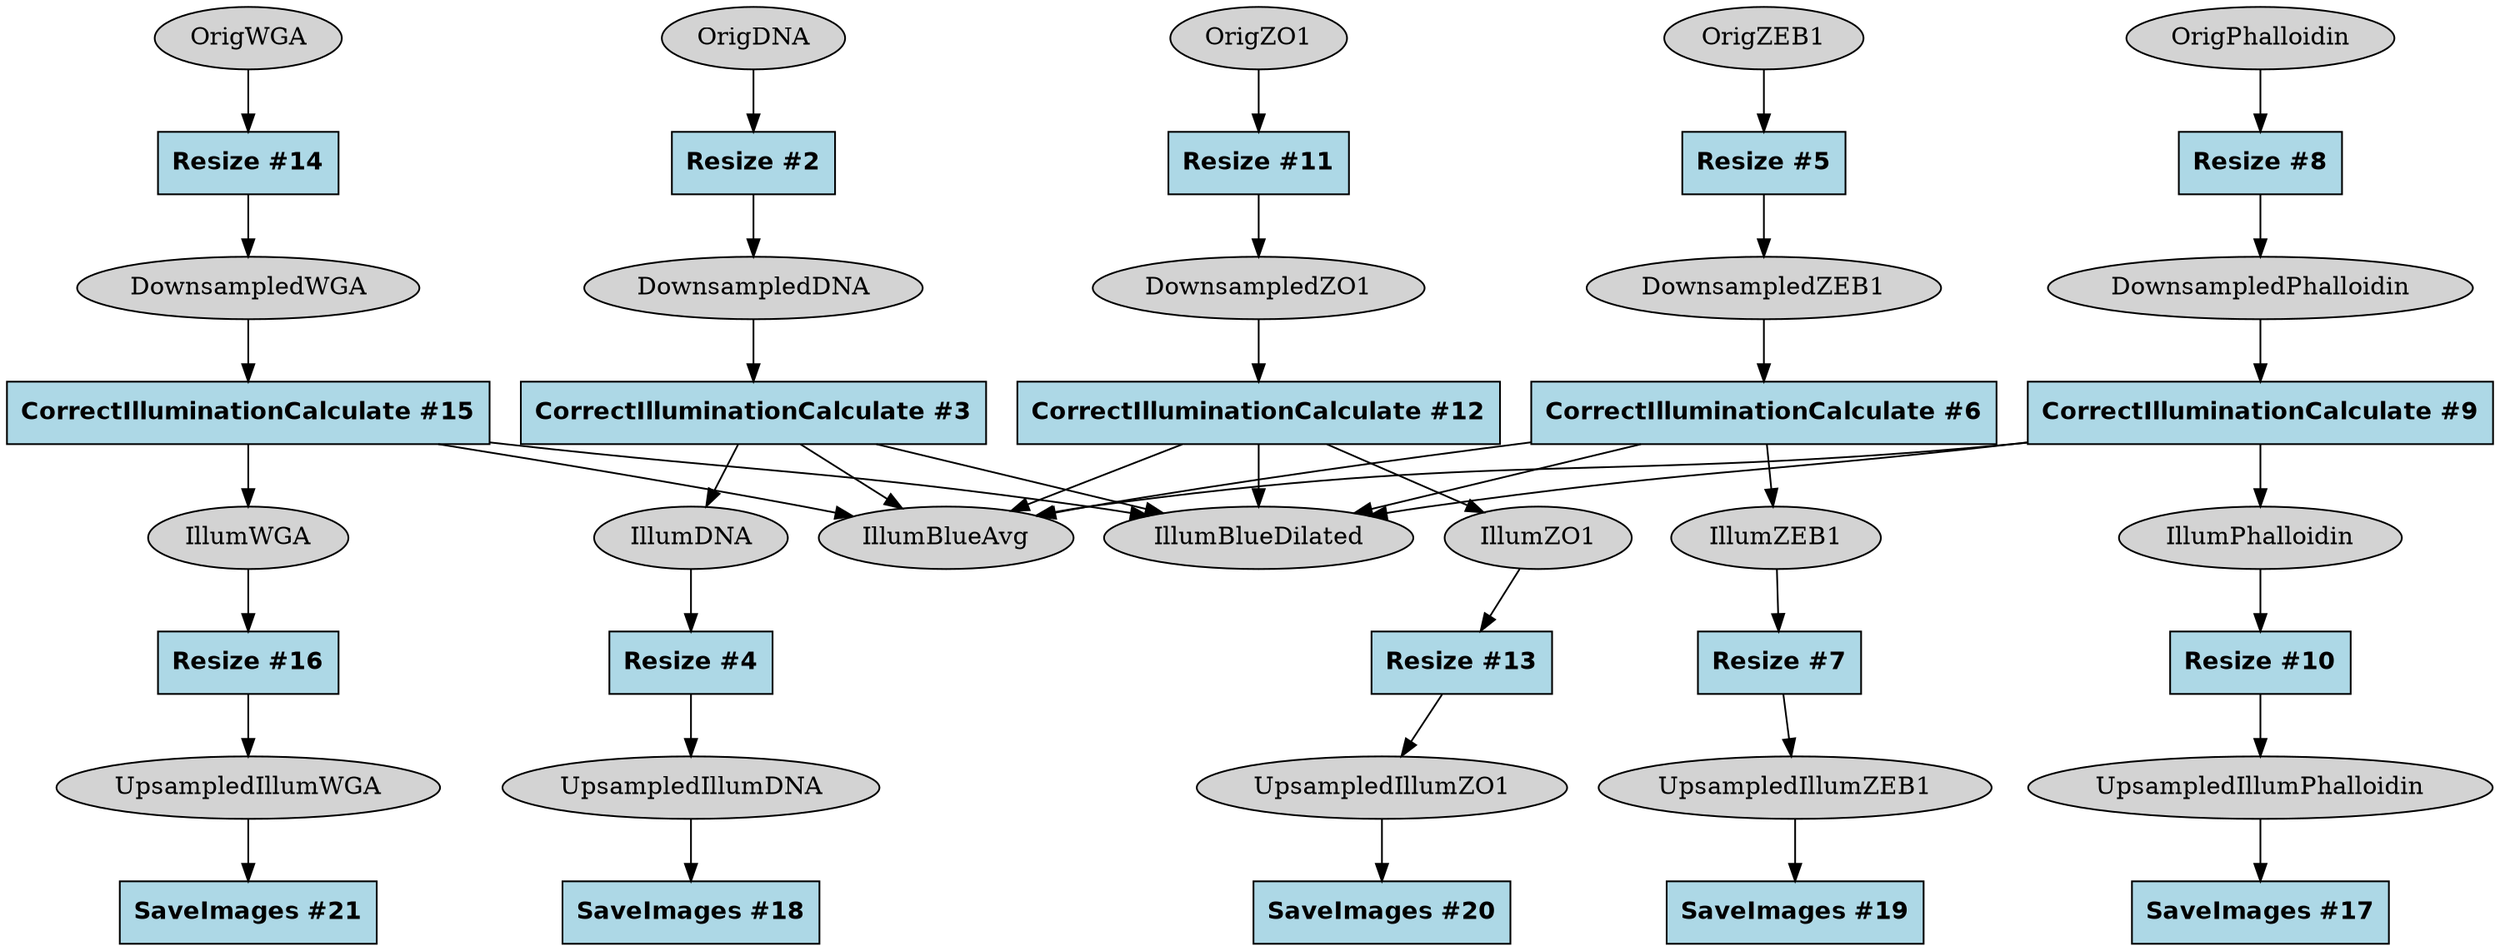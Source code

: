 strict digraph {
CorrectIlluminationCalculate_2303f61d [type=module, label="CorrectIlluminationCalculate #3", module_name=CorrectIlluminationCalculate, module_num=3, original_num=3, stable_id="CorrectIlluminationCalculate_2303f61d", enabled=True, shape=box, style=filled, fillcolor=lightblue, fontname="Helvetica-Bold"];
CorrectIlluminationCalculate_314218d2 [type=module, label="CorrectIlluminationCalculate #15", module_name=CorrectIlluminationCalculate, module_num=15, original_num=15, stable_id="CorrectIlluminationCalculate_314218d2", enabled=True, shape=box, style=filled, fillcolor=lightblue, fontname="Helvetica-Bold"];
CorrectIlluminationCalculate_33645561 [type=module, label="CorrectIlluminationCalculate #12", module_name=CorrectIlluminationCalculate, module_num=12, original_num=12, stable_id="CorrectIlluminationCalculate_33645561", enabled=True, shape=box, style=filled, fillcolor=lightblue, fontname="Helvetica-Bold"];
CorrectIlluminationCalculate_3ad95d5d [type=module, label="CorrectIlluminationCalculate #9", module_name=CorrectIlluminationCalculate, module_num=9, original_num=9, stable_id="CorrectIlluminationCalculate_3ad95d5d", enabled=True, shape=box, style=filled, fillcolor=lightblue, fontname="Helvetica-Bold"];
CorrectIlluminationCalculate_d40ad559 [type=module, label="CorrectIlluminationCalculate #6", module_name=CorrectIlluminationCalculate, module_num=6, original_num=6, stable_id="CorrectIlluminationCalculate_d40ad559", enabled=True, shape=box, style=filled, fillcolor=lightblue, fontname="Helvetica-Bold"];
Resize_30301b68 [type=module, label="Resize #14", module_name=Resize, module_num=14, original_num=14, stable_id="Resize_30301b68", enabled=True, shape=box, style=filled, fillcolor=lightblue, fontname="Helvetica-Bold"];
Resize_322c8194 [type=module, label="Resize #11", module_name=Resize, module_num=11, original_num=11, stable_id="Resize_322c8194", enabled=True, shape=box, style=filled, fillcolor=lightblue, fontname="Helvetica-Bold"];
Resize_5d0085ed [type=module, label="Resize #10", module_name=Resize, module_num=10, original_num=10, stable_id="Resize_5d0085ed", enabled=True, shape=box, style=filled, fillcolor=lightblue, fontname="Helvetica-Bold"];
Resize_87210cfa [type=module, label="Resize #7", module_name=Resize, module_num=7, original_num=7, stable_id="Resize_87210cfa", enabled=True, shape=box, style=filled, fillcolor=lightblue, fontname="Helvetica-Bold"];
Resize_8e2a42f3 [type=module, label="Resize #13", module_name=Resize, module_num=13, original_num=13, stable_id="Resize_8e2a42f3", enabled=True, shape=box, style=filled, fillcolor=lightblue, fontname="Helvetica-Bold"];
Resize_b51ed138 [type=module, label="Resize #2", module_name=Resize, module_num=2, original_num=2, stable_id="Resize_b51ed138", enabled=True, shape=box, style=filled, fillcolor=lightblue, fontname="Helvetica-Bold"];
Resize_be565ce7 [type=module, label="Resize #8", module_name=Resize, module_num=8, original_num=8, stable_id="Resize_be565ce7", enabled=True, shape=box, style=filled, fillcolor=lightblue, fontname="Helvetica-Bold"];
Resize_d2bf2f25 [type=module, label="Resize #5", module_name=Resize, module_num=5, original_num=5, stable_id="Resize_d2bf2f25", enabled=True, shape=box, style=filled, fillcolor=lightblue, fontname="Helvetica-Bold"];
Resize_e8233dac [type=module, label="Resize #4", module_name=Resize, module_num=4, original_num=4, stable_id="Resize_e8233dac", enabled=True, shape=box, style=filled, fillcolor=lightblue, fontname="Helvetica-Bold"];
Resize_f747ca96 [type=module, label="Resize #16", module_name=Resize, module_num=16, original_num=16, stable_id="Resize_f747ca96", enabled=True, shape=box, style=filled, fillcolor=lightblue, fontname="Helvetica-Bold"];
SaveImages_160ec5da [type=module, label="SaveImages #21", module_name=SaveImages, module_num=21, original_num=21, stable_id="SaveImages_160ec5da", enabled=True, shape=box, style=filled, fillcolor=lightblue, fontname="Helvetica-Bold"];
SaveImages_1f743eb0 [type=module, label="SaveImages #19", module_name=SaveImages, module_num=19, original_num=19, stable_id="SaveImages_1f743eb0", enabled=True, shape=box, style=filled, fillcolor=lightblue, fontname="Helvetica-Bold"];
SaveImages_5dbd21e4 [type=module, label="SaveImages #18", module_name=SaveImages, module_num=18, original_num=18, stable_id="SaveImages_5dbd21e4", enabled=True, shape=box, style=filled, fillcolor=lightblue, fontname="Helvetica-Bold"];
SaveImages_5f183270 [type=module, label="SaveImages #17", module_name=SaveImages, module_num=17, original_num=17, stable_id="SaveImages_5f183270", enabled=True, shape=box, style=filled, fillcolor=lightblue, fontname="Helvetica-Bold"];
SaveImages_c8dbc64f [type=module, label="SaveImages #20", module_name=SaveImages, module_num=20, original_num=20, stable_id="SaveImages_c8dbc64f", enabled=True, shape=box, style=filled, fillcolor=lightblue, fontname="Helvetica-Bold"];
image__DownsampledDNA [type=image, label=DownsampledDNA, shape=ellipse, style=filled, fillcolor=lightgray];
image__DownsampledPhalloidin [type=image, label=DownsampledPhalloidin, shape=ellipse, style=filled, fillcolor=lightgray];
image__DownsampledWGA [type=image, label=DownsampledWGA, shape=ellipse, style=filled, fillcolor=lightgray];
image__DownsampledZEB1 [type=image, label=DownsampledZEB1, shape=ellipse, style=filled, fillcolor=lightgray];
image__DownsampledZO1 [type=image, label=DownsampledZO1, shape=ellipse, style=filled, fillcolor=lightgray];
image__IllumBlueAvg [type=image, label=IllumBlueAvg, shape=ellipse, style=filled, fillcolor=lightgray];
image__IllumBlueDilated [type=image, label=IllumBlueDilated, shape=ellipse, style=filled, fillcolor=lightgray];
image__IllumDNA [type=image, label=IllumDNA, shape=ellipse, style=filled, fillcolor=lightgray];
image__IllumPhalloidin [type=image, label=IllumPhalloidin, shape=ellipse, style=filled, fillcolor=lightgray];
image__IllumWGA [type=image, label=IllumWGA, shape=ellipse, style=filled, fillcolor=lightgray];
image__IllumZEB1 [type=image, label=IllumZEB1, shape=ellipse, style=filled, fillcolor=lightgray];
image__IllumZO1 [type=image, label=IllumZO1, shape=ellipse, style=filled, fillcolor=lightgray];
image__OrigDNA [type=image, label=OrigDNA, shape=ellipse, style=filled, fillcolor=lightgray];
image__OrigPhalloidin [type=image, label=OrigPhalloidin, shape=ellipse, style=filled, fillcolor=lightgray];
image__OrigWGA [type=image, label=OrigWGA, shape=ellipse, style=filled, fillcolor=lightgray];
image__OrigZEB1 [type=image, label=OrigZEB1, shape=ellipse, style=filled, fillcolor=lightgray];
image__OrigZO1 [type=image, label=OrigZO1, shape=ellipse, style=filled, fillcolor=lightgray];
image__UpsampledIllumDNA [type=image, label=UpsampledIllumDNA, shape=ellipse, style=filled, fillcolor=lightgray];
image__UpsampledIllumPhalloidin [type=image, label=UpsampledIllumPhalloidin, shape=ellipse, style=filled, fillcolor=lightgray];
image__UpsampledIllumWGA [type=image, label=UpsampledIllumWGA, shape=ellipse, style=filled, fillcolor=lightgray];
image__UpsampledIllumZEB1 [type=image, label=UpsampledIllumZEB1, shape=ellipse, style=filled, fillcolor=lightgray];
image__UpsampledIllumZO1 [type=image, label=UpsampledIllumZO1, shape=ellipse, style=filled, fillcolor=lightgray];
CorrectIlluminationCalculate_2303f61d -> image__IllumBlueAvg [type="image_output"];
CorrectIlluminationCalculate_2303f61d -> image__IllumBlueDilated [type="image_output"];
CorrectIlluminationCalculate_2303f61d -> image__IllumDNA [type="image_output"];
CorrectIlluminationCalculate_314218d2 -> image__IllumBlueAvg [type="image_output"];
CorrectIlluminationCalculate_314218d2 -> image__IllumBlueDilated [type="image_output"];
CorrectIlluminationCalculate_314218d2 -> image__IllumWGA [type="image_output"];
CorrectIlluminationCalculate_33645561 -> image__IllumBlueAvg [type="image_output"];
CorrectIlluminationCalculate_33645561 -> image__IllumBlueDilated [type="image_output"];
CorrectIlluminationCalculate_33645561 -> image__IllumZO1 [type="image_output"];
CorrectIlluminationCalculate_3ad95d5d -> image__IllumBlueAvg [type="image_output"];
CorrectIlluminationCalculate_3ad95d5d -> image__IllumBlueDilated [type="image_output"];
CorrectIlluminationCalculate_3ad95d5d -> image__IllumPhalloidin [type="image_output"];
CorrectIlluminationCalculate_d40ad559 -> image__IllumBlueAvg [type="image_output"];
CorrectIlluminationCalculate_d40ad559 -> image__IllumBlueDilated [type="image_output"];
CorrectIlluminationCalculate_d40ad559 -> image__IllumZEB1 [type="image_output"];
Resize_30301b68 -> image__DownsampledWGA [type="image_output"];
Resize_322c8194 -> image__DownsampledZO1 [type="image_output"];
Resize_5d0085ed -> image__UpsampledIllumPhalloidin [type="image_output"];
Resize_87210cfa -> image__UpsampledIllumZEB1 [type="image_output"];
Resize_8e2a42f3 -> image__UpsampledIllumZO1 [type="image_output"];
Resize_b51ed138 -> image__DownsampledDNA [type="image_output"];
Resize_be565ce7 -> image__DownsampledPhalloidin [type="image_output"];
Resize_d2bf2f25 -> image__DownsampledZEB1 [type="image_output"];
Resize_e8233dac -> image__UpsampledIllumDNA [type="image_output"];
Resize_f747ca96 -> image__UpsampledIllumWGA [type="image_output"];
image__DownsampledDNA -> CorrectIlluminationCalculate_2303f61d [type="image_input"];
image__DownsampledPhalloidin -> CorrectIlluminationCalculate_3ad95d5d [type="image_input"];
image__DownsampledWGA -> CorrectIlluminationCalculate_314218d2 [type="image_input"];
image__DownsampledZEB1 -> CorrectIlluminationCalculate_d40ad559 [type="image_input"];
image__DownsampledZO1 -> CorrectIlluminationCalculate_33645561 [type="image_input"];
image__IllumDNA -> Resize_e8233dac [type="image_input"];
image__IllumPhalloidin -> Resize_5d0085ed [type="image_input"];
image__IllumWGA -> Resize_f747ca96 [type="image_input"];
image__IllumZEB1 -> Resize_87210cfa [type="image_input"];
image__IllumZO1 -> Resize_8e2a42f3 [type="image_input"];
image__OrigDNA -> Resize_b51ed138 [type="image_input"];
image__OrigPhalloidin -> Resize_be565ce7 [type="image_input"];
image__OrigWGA -> Resize_30301b68 [type="image_input"];
image__OrigZEB1 -> Resize_d2bf2f25 [type="image_input"];
image__OrigZO1 -> Resize_322c8194 [type="image_input"];
image__UpsampledIllumDNA -> SaveImages_5dbd21e4 [type="image_input"];
image__UpsampledIllumPhalloidin -> SaveImages_5f183270 [type="image_input"];
image__UpsampledIllumWGA -> SaveImages_160ec5da [type="image_input"];
image__UpsampledIllumZEB1 -> SaveImages_1f743eb0 [type="image_input"];
image__UpsampledIllumZO1 -> SaveImages_c8dbc64f [type="image_input"];
}
